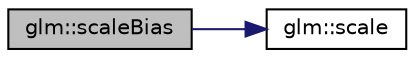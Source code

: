 digraph "glm::scaleBias"
{
 // LATEX_PDF_SIZE
  edge [fontname="Helvetica",fontsize="10",labelfontname="Helvetica",labelfontsize="10"];
  node [fontname="Helvetica",fontsize="10",shape=record];
  rankdir="LR";
  Node1 [label="glm::scaleBias",height=0.2,width=0.4,color="black", fillcolor="grey75", style="filled", fontcolor="black",tooltip=" "];
  Node1 -> Node2 [color="midnightblue",fontsize="10",style="solid",fontname="Helvetica"];
  Node2 [label="glm::scale",height=0.2,width=0.4,color="black", fillcolor="white", style="filled",URL="$group__gtc__matrix__transform.html#ga8f062fcc07e2445500793f2803afebb0",tooltip=" "];
}
